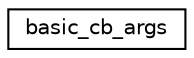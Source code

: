 digraph G
{
  edge [fontname="Helvetica",fontsize="10",labelfontname="Helvetica",labelfontsize="10"];
  node [fontname="Helvetica",fontsize="10",shape=record];
  rankdir="LR";
  Node1 [label="basic_cb_args",height=0.2,width=0.4,color="black", fillcolor="white", style="filled",URL="$structbasic__cb__args.html"];
}
